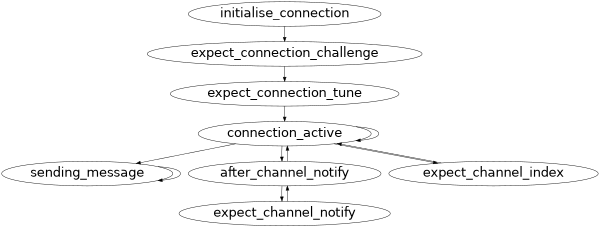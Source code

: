 digraph {
    size = "4,8";
    node [fontname=Helvetica, fontsize=30];
    subgraph client {
        initialise_connection -> expect_connection_challenge;
        expect_connection_challenge -> expect_connection_tune;
        expect_connection_tune -> connection_active;
        connection_active -> connection_active;
        connection_active -> sending_message;
        connection_active -> after_channel_notify;
        connection_active -> expect_channel_index;
        expect_channel_index -> connection_active;
        after_channel_notify -> expect_channel_notify;
        after_channel_notify -> connection_active;
        expect_channel_notify -> after_channel_notify;
        sending_message -> sending_message;
    }
}
